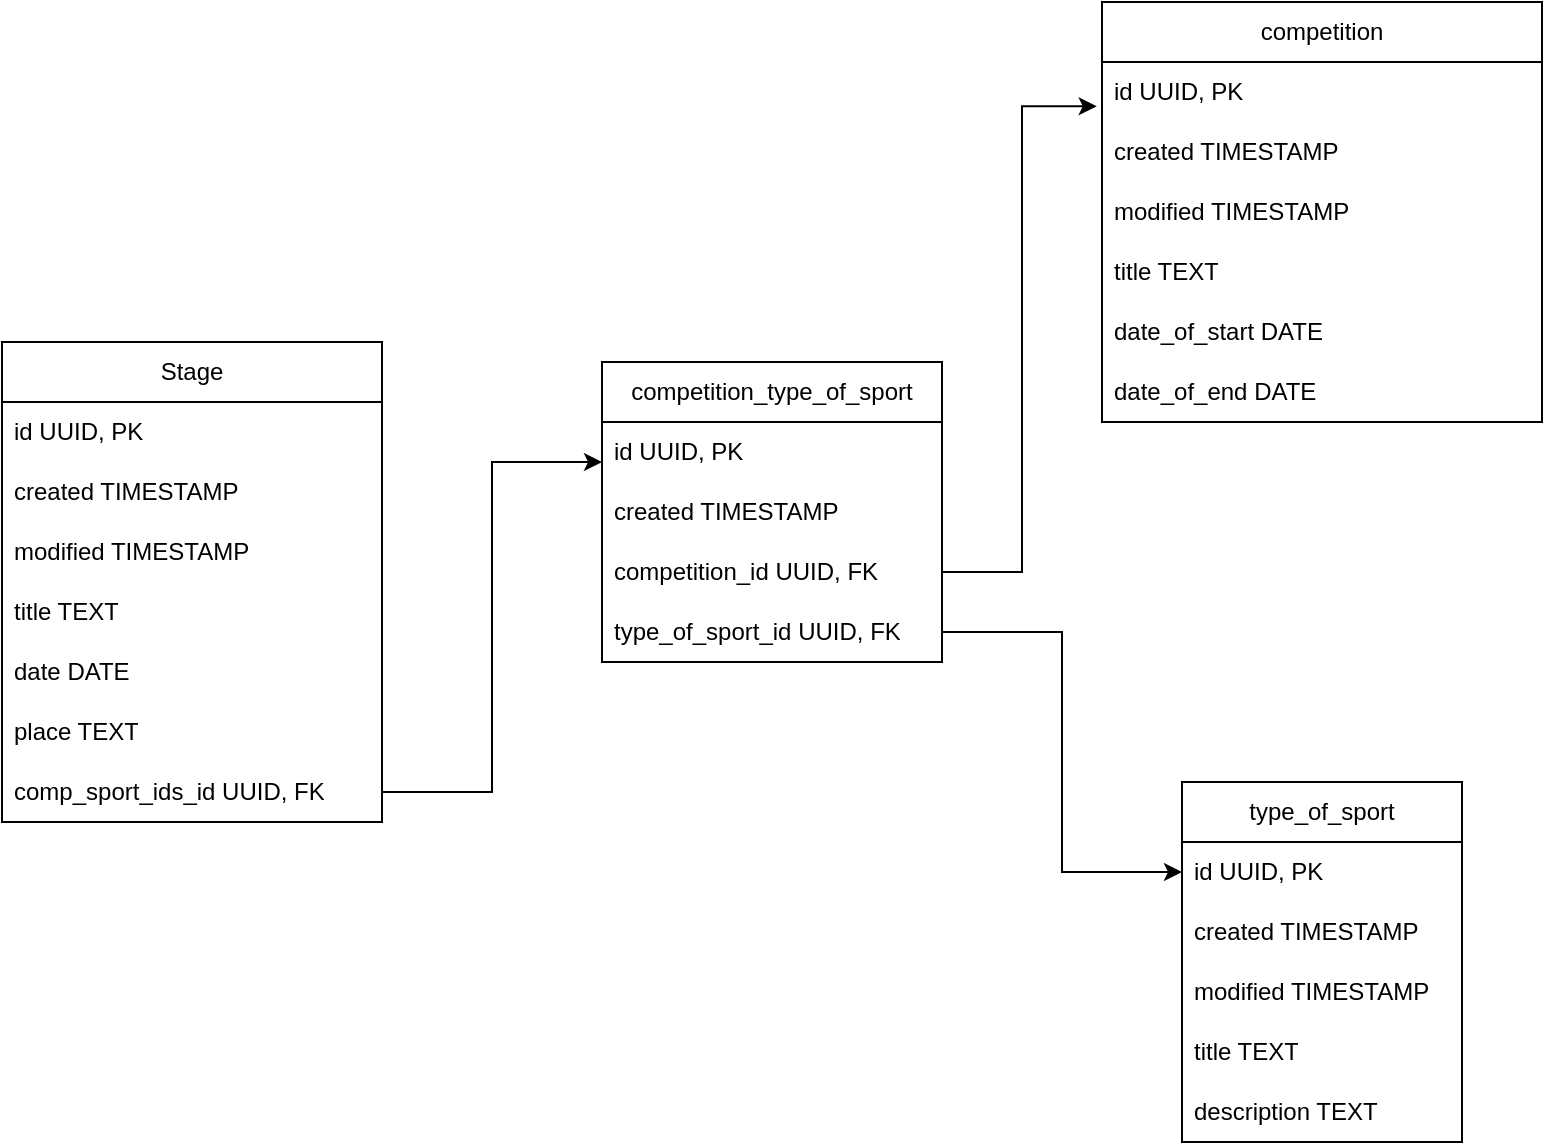 <mxfile version="24.3.1" type="device">
  <diagram name="Страница — 1" id="kh9KdEwfMStIXlilyrgb">
    <mxGraphModel dx="1386" dy="804" grid="1" gridSize="10" guides="1" tooltips="1" connect="1" arrows="1" fold="1" page="1" pageScale="1" pageWidth="827" pageHeight="1169" math="0" shadow="0">
      <root>
        <mxCell id="0" />
        <mxCell id="1" parent="0" />
        <mxCell id="nHzjsrYXV0x9F5HKp9zg-1" value="Stage" style="swimlane;fontStyle=0;childLayout=stackLayout;horizontal=1;startSize=30;horizontalStack=0;resizeParent=1;resizeParentMax=0;resizeLast=0;collapsible=1;marginBottom=0;whiteSpace=wrap;html=1;fontSize=12;" vertex="1" parent="1">
          <mxGeometry x="10" y="260" width="190" height="240" as="geometry" />
        </mxCell>
        <mxCell id="nHzjsrYXV0x9F5HKp9zg-2" value="id UUID, PK" style="text;strokeColor=none;fillColor=none;align=left;verticalAlign=middle;spacingLeft=4;spacingRight=4;overflow=hidden;points=[[0,0.5],[1,0.5]];portConstraint=eastwest;rotatable=0;whiteSpace=wrap;html=1;" vertex="1" parent="nHzjsrYXV0x9F5HKp9zg-1">
          <mxGeometry y="30" width="190" height="30" as="geometry" />
        </mxCell>
        <mxCell id="nHzjsrYXV0x9F5HKp9zg-3" value="created TIMESTAMP" style="text;strokeColor=none;fillColor=none;align=left;verticalAlign=middle;spacingLeft=4;spacingRight=4;overflow=hidden;points=[[0,0.5],[1,0.5]];portConstraint=eastwest;rotatable=0;whiteSpace=wrap;html=1;" vertex="1" parent="nHzjsrYXV0x9F5HKp9zg-1">
          <mxGeometry y="60" width="190" height="30" as="geometry" />
        </mxCell>
        <mxCell id="nHzjsrYXV0x9F5HKp9zg-4" value="modified TIMESTAMP" style="text;strokeColor=none;fillColor=none;align=left;verticalAlign=middle;spacingLeft=4;spacingRight=4;overflow=hidden;points=[[0,0.5],[1,0.5]];portConstraint=eastwest;rotatable=0;whiteSpace=wrap;html=1;" vertex="1" parent="nHzjsrYXV0x9F5HKp9zg-1">
          <mxGeometry y="90" width="190" height="30" as="geometry" />
        </mxCell>
        <mxCell id="nHzjsrYXV0x9F5HKp9zg-7" value="title TEXT" style="text;strokeColor=none;fillColor=none;align=left;verticalAlign=middle;spacingLeft=4;spacingRight=4;overflow=hidden;points=[[0,0.5],[1,0.5]];portConstraint=eastwest;rotatable=0;whiteSpace=wrap;html=1;" vertex="1" parent="nHzjsrYXV0x9F5HKp9zg-1">
          <mxGeometry y="120" width="190" height="30" as="geometry" />
        </mxCell>
        <mxCell id="nHzjsrYXV0x9F5HKp9zg-8" value="date DATE" style="text;strokeColor=none;fillColor=none;align=left;verticalAlign=middle;spacingLeft=4;spacingRight=4;overflow=hidden;points=[[0,0.5],[1,0.5]];portConstraint=eastwest;rotatable=0;whiteSpace=wrap;html=1;" vertex="1" parent="nHzjsrYXV0x9F5HKp9zg-1">
          <mxGeometry y="150" width="190" height="30" as="geometry" />
        </mxCell>
        <mxCell id="nHzjsrYXV0x9F5HKp9zg-9" value="place TEXT" style="text;strokeColor=none;fillColor=none;align=left;verticalAlign=middle;spacingLeft=4;spacingRight=4;overflow=hidden;points=[[0,0.5],[1,0.5]];portConstraint=eastwest;rotatable=0;whiteSpace=wrap;html=1;" vertex="1" parent="nHzjsrYXV0x9F5HKp9zg-1">
          <mxGeometry y="180" width="190" height="30" as="geometry" />
        </mxCell>
        <mxCell id="nHzjsrYXV0x9F5HKp9zg-33" value="comp_sport_ids_id UUID, FK" style="text;strokeColor=none;fillColor=none;align=left;verticalAlign=middle;spacingLeft=4;spacingRight=4;overflow=hidden;points=[[0,0.5],[1,0.5]];portConstraint=eastwest;rotatable=0;whiteSpace=wrap;html=1;" vertex="1" parent="nHzjsrYXV0x9F5HKp9zg-1">
          <mxGeometry y="210" width="190" height="30" as="geometry" />
        </mxCell>
        <mxCell id="nHzjsrYXV0x9F5HKp9zg-11" value="competition_type_of_sport" style="swimlane;fontStyle=0;childLayout=stackLayout;horizontal=1;startSize=30;horizontalStack=0;resizeParent=1;resizeParentMax=0;resizeLast=0;collapsible=1;marginBottom=0;whiteSpace=wrap;html=1;" vertex="1" parent="1">
          <mxGeometry x="310" y="270" width="170" height="150" as="geometry" />
        </mxCell>
        <mxCell id="nHzjsrYXV0x9F5HKp9zg-12" value="id UUID, PK&amp;nbsp;" style="text;strokeColor=none;fillColor=none;align=left;verticalAlign=middle;spacingLeft=4;spacingRight=4;overflow=hidden;points=[[0,0.5],[1,0.5]];portConstraint=eastwest;rotatable=0;whiteSpace=wrap;html=1;" vertex="1" parent="nHzjsrYXV0x9F5HKp9zg-11">
          <mxGeometry y="30" width="170" height="30" as="geometry" />
        </mxCell>
        <mxCell id="nHzjsrYXV0x9F5HKp9zg-13" value="created TIMESTAMP" style="text;strokeColor=none;fillColor=none;align=left;verticalAlign=middle;spacingLeft=4;spacingRight=4;overflow=hidden;points=[[0,0.5],[1,0.5]];portConstraint=eastwest;rotatable=0;whiteSpace=wrap;html=1;" vertex="1" parent="nHzjsrYXV0x9F5HKp9zg-11">
          <mxGeometry y="60" width="170" height="30" as="geometry" />
        </mxCell>
        <mxCell id="nHzjsrYXV0x9F5HKp9zg-14" value="competition_id UUID, FK" style="text;strokeColor=none;fillColor=none;align=left;verticalAlign=middle;spacingLeft=4;spacingRight=4;overflow=hidden;points=[[0,0.5],[1,0.5]];portConstraint=eastwest;rotatable=0;whiteSpace=wrap;html=1;" vertex="1" parent="nHzjsrYXV0x9F5HKp9zg-11">
          <mxGeometry y="90" width="170" height="30" as="geometry" />
        </mxCell>
        <mxCell id="nHzjsrYXV0x9F5HKp9zg-16" value="type_of_sport_id UUID, FK" style="text;strokeColor=none;fillColor=none;align=left;verticalAlign=middle;spacingLeft=4;spacingRight=4;overflow=hidden;points=[[0,0.5],[1,0.5]];portConstraint=eastwest;rotatable=0;whiteSpace=wrap;html=1;" vertex="1" parent="nHzjsrYXV0x9F5HKp9zg-11">
          <mxGeometry y="120" width="170" height="30" as="geometry" />
        </mxCell>
        <mxCell id="nHzjsrYXV0x9F5HKp9zg-17" value="competition" style="swimlane;fontStyle=0;childLayout=stackLayout;horizontal=1;startSize=30;horizontalStack=0;resizeParent=1;resizeParentMax=0;resizeLast=0;collapsible=1;marginBottom=0;whiteSpace=wrap;html=1;" vertex="1" parent="1">
          <mxGeometry x="560" y="90" width="220" height="210" as="geometry" />
        </mxCell>
        <mxCell id="nHzjsrYXV0x9F5HKp9zg-18" value="id UUID, PK" style="text;strokeColor=none;fillColor=none;align=left;verticalAlign=middle;spacingLeft=4;spacingRight=4;overflow=hidden;points=[[0,0.5],[1,0.5]];portConstraint=eastwest;rotatable=0;whiteSpace=wrap;html=1;" vertex="1" parent="nHzjsrYXV0x9F5HKp9zg-17">
          <mxGeometry y="30" width="220" height="30" as="geometry" />
        </mxCell>
        <mxCell id="nHzjsrYXV0x9F5HKp9zg-19" value="created TIMESTAMP" style="text;strokeColor=none;fillColor=none;align=left;verticalAlign=middle;spacingLeft=4;spacingRight=4;overflow=hidden;points=[[0,0.5],[1,0.5]];portConstraint=eastwest;rotatable=0;whiteSpace=wrap;html=1;" vertex="1" parent="nHzjsrYXV0x9F5HKp9zg-17">
          <mxGeometry y="60" width="220" height="30" as="geometry" />
        </mxCell>
        <mxCell id="nHzjsrYXV0x9F5HKp9zg-20" value="modified TIMESTAMP" style="text;strokeColor=none;fillColor=none;align=left;verticalAlign=middle;spacingLeft=4;spacingRight=4;overflow=hidden;points=[[0,0.5],[1,0.5]];portConstraint=eastwest;rotatable=0;whiteSpace=wrap;html=1;" vertex="1" parent="nHzjsrYXV0x9F5HKp9zg-17">
          <mxGeometry y="90" width="220" height="30" as="geometry" />
        </mxCell>
        <mxCell id="nHzjsrYXV0x9F5HKp9zg-21" value="title TEXT" style="text;strokeColor=none;fillColor=none;align=left;verticalAlign=middle;spacingLeft=4;spacingRight=4;overflow=hidden;points=[[0,0.5],[1,0.5]];portConstraint=eastwest;rotatable=0;whiteSpace=wrap;html=1;" vertex="1" parent="nHzjsrYXV0x9F5HKp9zg-17">
          <mxGeometry y="120" width="220" height="30" as="geometry" />
        </mxCell>
        <mxCell id="nHzjsrYXV0x9F5HKp9zg-22" value="date_of_start DATE" style="text;strokeColor=none;fillColor=none;align=left;verticalAlign=middle;spacingLeft=4;spacingRight=4;overflow=hidden;points=[[0,0.5],[1,0.5]];portConstraint=eastwest;rotatable=0;whiteSpace=wrap;html=1;" vertex="1" parent="nHzjsrYXV0x9F5HKp9zg-17">
          <mxGeometry y="150" width="220" height="30" as="geometry" />
        </mxCell>
        <mxCell id="nHzjsrYXV0x9F5HKp9zg-23" value="date_of_end DATE" style="text;strokeColor=none;fillColor=none;align=left;verticalAlign=middle;spacingLeft=4;spacingRight=4;overflow=hidden;points=[[0,0.5],[1,0.5]];portConstraint=eastwest;rotatable=0;whiteSpace=wrap;html=1;" vertex="1" parent="nHzjsrYXV0x9F5HKp9zg-17">
          <mxGeometry y="180" width="220" height="30" as="geometry" />
        </mxCell>
        <mxCell id="nHzjsrYXV0x9F5HKp9zg-25" value="type_of_sport" style="swimlane;fontStyle=0;childLayout=stackLayout;horizontal=1;startSize=30;horizontalStack=0;resizeParent=1;resizeParentMax=0;resizeLast=0;collapsible=1;marginBottom=0;whiteSpace=wrap;html=1;" vertex="1" parent="1">
          <mxGeometry x="600" y="480" width="140" height="180" as="geometry" />
        </mxCell>
        <mxCell id="nHzjsrYXV0x9F5HKp9zg-26" value="id UUID, PK" style="text;strokeColor=none;fillColor=none;align=left;verticalAlign=middle;spacingLeft=4;spacingRight=4;overflow=hidden;points=[[0,0.5],[1,0.5]];portConstraint=eastwest;rotatable=0;whiteSpace=wrap;html=1;" vertex="1" parent="nHzjsrYXV0x9F5HKp9zg-25">
          <mxGeometry y="30" width="140" height="30" as="geometry" />
        </mxCell>
        <mxCell id="nHzjsrYXV0x9F5HKp9zg-27" value="created TIMESTAMP" style="text;strokeColor=none;fillColor=none;align=left;verticalAlign=middle;spacingLeft=4;spacingRight=4;overflow=hidden;points=[[0,0.5],[1,0.5]];portConstraint=eastwest;rotatable=0;whiteSpace=wrap;html=1;" vertex="1" parent="nHzjsrYXV0x9F5HKp9zg-25">
          <mxGeometry y="60" width="140" height="30" as="geometry" />
        </mxCell>
        <mxCell id="nHzjsrYXV0x9F5HKp9zg-28" value="modified TIMESTAMP" style="text;strokeColor=none;fillColor=none;align=left;verticalAlign=middle;spacingLeft=4;spacingRight=4;overflow=hidden;points=[[0,0.5],[1,0.5]];portConstraint=eastwest;rotatable=0;whiteSpace=wrap;html=1;" vertex="1" parent="nHzjsrYXV0x9F5HKp9zg-25">
          <mxGeometry y="90" width="140" height="30" as="geometry" />
        </mxCell>
        <mxCell id="nHzjsrYXV0x9F5HKp9zg-29" value="title TEXT" style="text;strokeColor=none;fillColor=none;align=left;verticalAlign=middle;spacingLeft=4;spacingRight=4;overflow=hidden;points=[[0,0.5],[1,0.5]];portConstraint=eastwest;rotatable=0;whiteSpace=wrap;html=1;" vertex="1" parent="nHzjsrYXV0x9F5HKp9zg-25">
          <mxGeometry y="120" width="140" height="30" as="geometry" />
        </mxCell>
        <mxCell id="nHzjsrYXV0x9F5HKp9zg-30" value="description TEXT" style="text;strokeColor=none;fillColor=none;align=left;verticalAlign=middle;spacingLeft=4;spacingRight=4;overflow=hidden;points=[[0,0.5],[1,0.5]];portConstraint=eastwest;rotatable=0;whiteSpace=wrap;html=1;" vertex="1" parent="nHzjsrYXV0x9F5HKp9zg-25">
          <mxGeometry y="150" width="140" height="30" as="geometry" />
        </mxCell>
        <mxCell id="nHzjsrYXV0x9F5HKp9zg-31" style="edgeStyle=orthogonalEdgeStyle;rounded=0;orthogonalLoop=1;jettySize=auto;html=1;entryX=-0.012;entryY=0.738;entryDx=0;entryDy=0;entryPerimeter=0;" edge="1" parent="1" source="nHzjsrYXV0x9F5HKp9zg-14" target="nHzjsrYXV0x9F5HKp9zg-18">
          <mxGeometry relative="1" as="geometry" />
        </mxCell>
        <mxCell id="nHzjsrYXV0x9F5HKp9zg-32" style="edgeStyle=orthogonalEdgeStyle;rounded=0;orthogonalLoop=1;jettySize=auto;html=1;entryX=0;entryY=0.5;entryDx=0;entryDy=0;" edge="1" parent="1" source="nHzjsrYXV0x9F5HKp9zg-16" target="nHzjsrYXV0x9F5HKp9zg-26">
          <mxGeometry relative="1" as="geometry" />
        </mxCell>
        <mxCell id="nHzjsrYXV0x9F5HKp9zg-35" style="edgeStyle=orthogonalEdgeStyle;rounded=0;orthogonalLoop=1;jettySize=auto;html=1;entryX=0;entryY=0.667;entryDx=0;entryDy=0;entryPerimeter=0;" edge="1" parent="1" source="nHzjsrYXV0x9F5HKp9zg-33" target="nHzjsrYXV0x9F5HKp9zg-12">
          <mxGeometry relative="1" as="geometry" />
        </mxCell>
      </root>
    </mxGraphModel>
  </diagram>
</mxfile>
